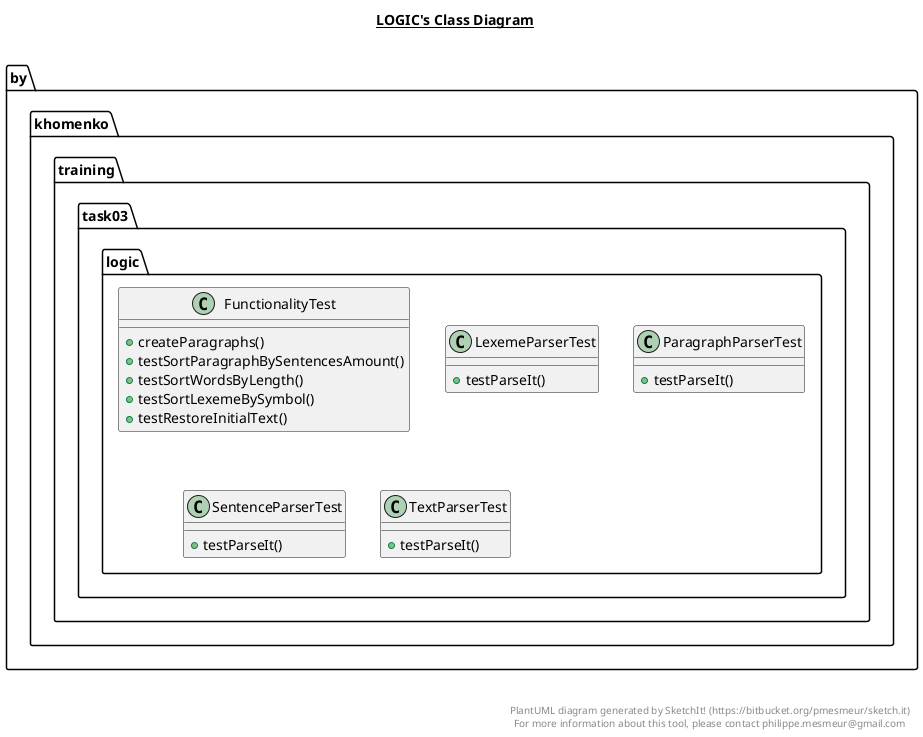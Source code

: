 @startuml

title __LOGIC's Class Diagram__\n

  package by.khomenko.training.task03 {
    package by.khomenko.training.task03.logic {
      class FunctionalityTest {
          + createParagraphs()
          + testSortParagraphBySentencesAmount()
          + testSortWordsByLength()
          + testSortLexemeBySymbol()
          + testRestoreInitialText()
      }
    }
  }
  

  package by.khomenko.training.task03 {
    package by.khomenko.training.task03.logic {
      class LexemeParserTest {
          + testParseIt()
      }
    }
  }
  

  package by.khomenko.training.task03 {
    package by.khomenko.training.task03.logic {
      class ParagraphParserTest {
          + testParseIt()
      }
    }
  }
  

  package by.khomenko.training.task03 {
    package by.khomenko.training.task03.logic {
      class SentenceParserTest {
          + testParseIt()
      }
    }
  }
  

  package by.khomenko.training.task03 {
    package by.khomenko.training.task03.logic {
      class TextParserTest {
          + testParseIt()
      }
    }
  }
  



right footer


PlantUML diagram generated by SketchIt! (https://bitbucket.org/pmesmeur/sketch.it)
For more information about this tool, please contact philippe.mesmeur@gmail.com
endfooter

@enduml
